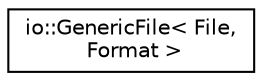 digraph "Graphical Class Hierarchy"
{
 // LATEX_PDF_SIZE
  edge [fontname="Helvetica",fontsize="10",labelfontname="Helvetica",labelfontsize="10"];
  node [fontname="Helvetica",fontsize="10",shape=record];
  rankdir="LR";
  Node0 [label="io::GenericFile\< File,\l Format \>",height=0.2,width=0.4,color="black", fillcolor="white", style="filled",URL="$classio_1_1_generic_file.html",tooltip="The GenericFile class represents a generic file."];
}
